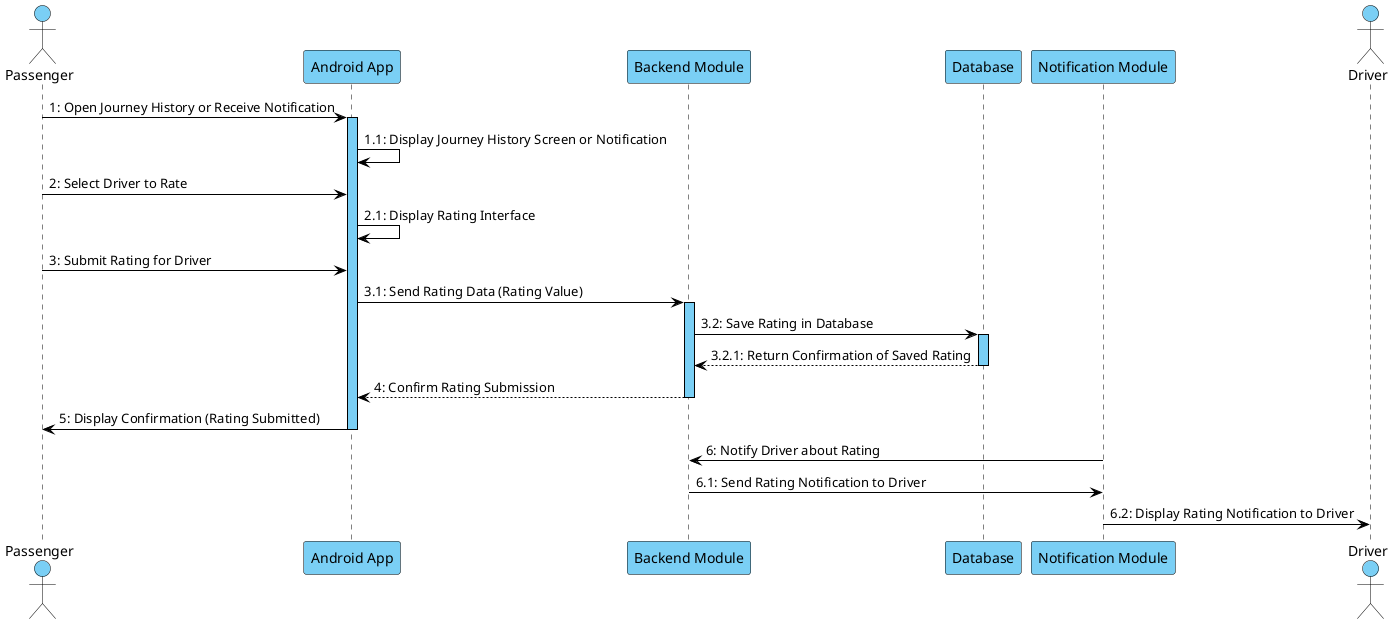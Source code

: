 @startuml PassengerRatesDriverSequenceDiagram
skinparam BackgroundColor #ffffff
skinparam sequence {
    LifeLineBorderColor #000000
    LifeLineBackgroundColor #7acff5
    ParticipantBackgroundColor #7acff5
    ParticipantBorderColor #000000
    ActorBackgroundColor #7acff5
    ActorBorderColor #000000
    ArrowColor #000000
    SequenceBoxBackgroundColor #7acff5
}

actor "Passenger" as User
participant "Android App" as App
participant "Backend Module" as Backend
participant "Database" as DB
participant "Notification Module" as Notification
actor "Driver" as Driver

User -> App : 1: Open Journey History or Receive Notification
activate App

App -> App : 1.1: Display Journey History Screen or Notification

User -> App : 2: Select Driver to Rate
App -> App : 2.1: Display Rating Interface

User -> App : 3: Submit Rating for Driver
App -> Backend : 3.1: Send Rating Data (Rating Value)
activate Backend

Backend -> DB : 3.2: Save Rating in Database
activate DB
DB --> Backend : 3.2.1: Return Confirmation of Saved Rating
deactivate DB

Backend --> App : 4: Confirm Rating Submission
deactivate Backend

App -> User : 5: Display Confirmation (Rating Submitted)
deactivate App

Notification -> Backend : 6: Notify Driver about Rating
Backend -> Notification : 6.1: Send Rating Notification to Driver
Notification -> Driver : 6.2: Display Rating Notification to Driver

@enduml
